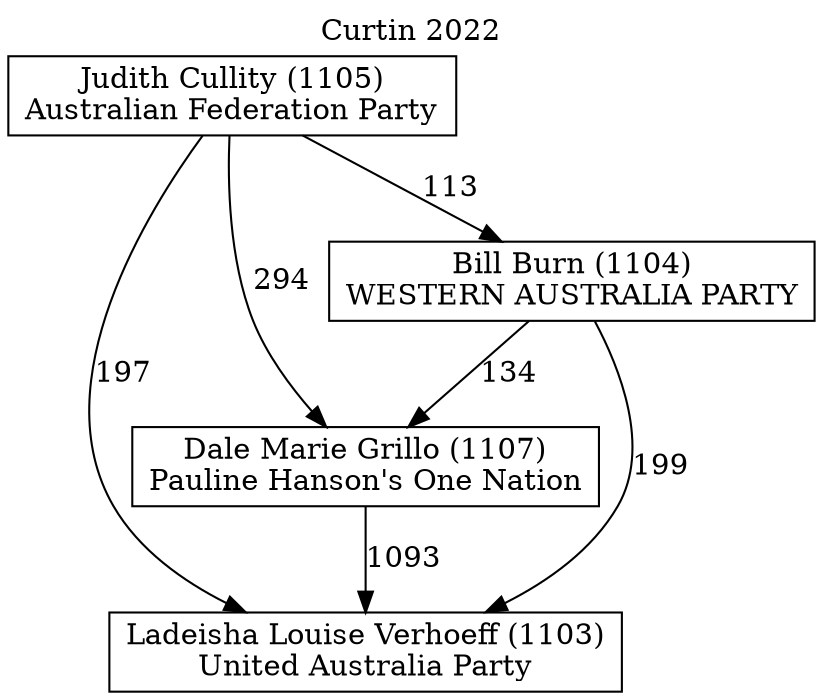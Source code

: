 // House preference flow
digraph "Ladeisha Louise Verhoeff (1103)_Curtin_2022" {
	graph [label="Curtin 2022" labelloc=t mclimit=2]
	node [shape=box]
	"Ladeisha Louise Verhoeff (1103)" [label="Ladeisha Louise Verhoeff (1103)
United Australia Party"]
	"Dale Marie Grillo (1107)" [label="Dale Marie Grillo (1107)
Pauline Hanson's One Nation"]
	"Bill Burn (1104)" [label="Bill Burn (1104)
WESTERN AUSTRALIA PARTY"]
	"Judith Cullity (1105)" [label="Judith Cullity (1105)
Australian Federation Party"]
	"Dale Marie Grillo (1107)" -> "Ladeisha Louise Verhoeff (1103)" [label=1093]
	"Bill Burn (1104)" -> "Dale Marie Grillo (1107)" [label=134]
	"Judith Cullity (1105)" -> "Bill Burn (1104)" [label=113]
	"Bill Burn (1104)" -> "Ladeisha Louise Verhoeff (1103)" [label=199]
	"Judith Cullity (1105)" -> "Ladeisha Louise Verhoeff (1103)" [label=197]
	"Judith Cullity (1105)" -> "Dale Marie Grillo (1107)" [label=294]
}
